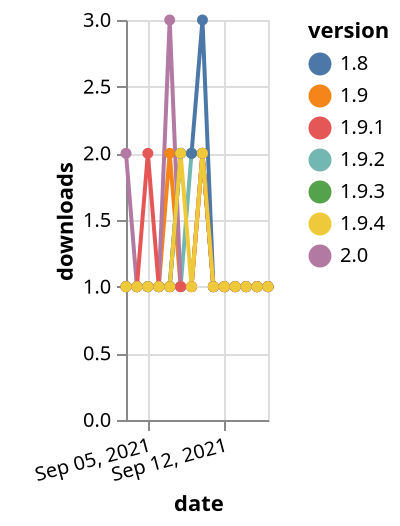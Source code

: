 {"$schema": "https://vega.github.io/schema/vega-lite/v5.json", "description": "A simple bar chart with embedded data.", "data": {"values": [{"date": "2021-09-03", "total": 210, "delta": 1, "version": "1.9.2"}, {"date": "2021-09-04", "total": 211, "delta": 1, "version": "1.9.2"}, {"date": "2021-09-05", "total": 212, "delta": 1, "version": "1.9.2"}, {"date": "2021-09-06", "total": 213, "delta": 1, "version": "1.9.2"}, {"date": "2021-09-07", "total": 214, "delta": 1, "version": "1.9.2"}, {"date": "2021-09-08", "total": 215, "delta": 1, "version": "1.9.2"}, {"date": "2021-09-09", "total": 217, "delta": 2, "version": "1.9.2"}, {"date": "2021-09-10", "total": 219, "delta": 2, "version": "1.9.2"}, {"date": "2021-09-11", "total": 220, "delta": 1, "version": "1.9.2"}, {"date": "2021-09-12", "total": 221, "delta": 1, "version": "1.9.2"}, {"date": "2021-09-13", "total": 222, "delta": 1, "version": "1.9.2"}, {"date": "2021-09-14", "total": 223, "delta": 1, "version": "1.9.2"}, {"date": "2021-09-15", "total": 224, "delta": 1, "version": "1.9.2"}, {"date": "2021-09-16", "total": 225, "delta": 1, "version": "1.9.2"}, {"date": "2021-09-03", "total": 206, "delta": 1, "version": "1.9.3"}, {"date": "2021-09-04", "total": 207, "delta": 1, "version": "1.9.3"}, {"date": "2021-09-05", "total": 208, "delta": 1, "version": "1.9.3"}, {"date": "2021-09-06", "total": 209, "delta": 1, "version": "1.9.3"}, {"date": "2021-09-07", "total": 210, "delta": 1, "version": "1.9.3"}, {"date": "2021-09-08", "total": 212, "delta": 2, "version": "1.9.3"}, {"date": "2021-09-09", "total": 214, "delta": 2, "version": "1.9.3"}, {"date": "2021-09-10", "total": 216, "delta": 2, "version": "1.9.3"}, {"date": "2021-09-11", "total": 217, "delta": 1, "version": "1.9.3"}, {"date": "2021-09-12", "total": 218, "delta": 1, "version": "1.9.3"}, {"date": "2021-09-13", "total": 219, "delta": 1, "version": "1.9.3"}, {"date": "2021-09-14", "total": 220, "delta": 1, "version": "1.9.3"}, {"date": "2021-09-15", "total": 221, "delta": 1, "version": "1.9.3"}, {"date": "2021-09-16", "total": 222, "delta": 1, "version": "1.9.3"}, {"date": "2021-09-03", "total": 217, "delta": 1, "version": "1.9"}, {"date": "2021-09-04", "total": 218, "delta": 1, "version": "1.9"}, {"date": "2021-09-05", "total": 219, "delta": 1, "version": "1.9"}, {"date": "2021-09-06", "total": 220, "delta": 1, "version": "1.9"}, {"date": "2021-09-07", "total": 222, "delta": 2, "version": "1.9"}, {"date": "2021-09-08", "total": 223, "delta": 1, "version": "1.9"}, {"date": "2021-09-09", "total": 224, "delta": 1, "version": "1.9"}, {"date": "2021-09-10", "total": 226, "delta": 2, "version": "1.9"}, {"date": "2021-09-11", "total": 227, "delta": 1, "version": "1.9"}, {"date": "2021-09-12", "total": 228, "delta": 1, "version": "1.9"}, {"date": "2021-09-13", "total": 229, "delta": 1, "version": "1.9"}, {"date": "2021-09-14", "total": 230, "delta": 1, "version": "1.9"}, {"date": "2021-09-15", "total": 231, "delta": 1, "version": "1.9"}, {"date": "2021-09-16", "total": 232, "delta": 1, "version": "1.9"}, {"date": "2021-09-03", "total": 140, "delta": 2, "version": "2.0"}, {"date": "2021-09-04", "total": 141, "delta": 1, "version": "2.0"}, {"date": "2021-09-05", "total": 142, "delta": 1, "version": "2.0"}, {"date": "2021-09-06", "total": 143, "delta": 1, "version": "2.0"}, {"date": "2021-09-07", "total": 146, "delta": 3, "version": "2.0"}, {"date": "2021-09-08", "total": 147, "delta": 1, "version": "2.0"}, {"date": "2021-09-09", "total": 148, "delta": 1, "version": "2.0"}, {"date": "2021-09-10", "total": 150, "delta": 2, "version": "2.0"}, {"date": "2021-09-11", "total": 151, "delta": 1, "version": "2.0"}, {"date": "2021-09-12", "total": 152, "delta": 1, "version": "2.0"}, {"date": "2021-09-13", "total": 153, "delta": 1, "version": "2.0"}, {"date": "2021-09-14", "total": 154, "delta": 1, "version": "2.0"}, {"date": "2021-09-15", "total": 155, "delta": 1, "version": "2.0"}, {"date": "2021-09-16", "total": 156, "delta": 1, "version": "2.0"}, {"date": "2021-09-03", "total": 315, "delta": 1, "version": "1.8"}, {"date": "2021-09-04", "total": 316, "delta": 1, "version": "1.8"}, {"date": "2021-09-05", "total": 317, "delta": 1, "version": "1.8"}, {"date": "2021-09-06", "total": 318, "delta": 1, "version": "1.8"}, {"date": "2021-09-07", "total": 319, "delta": 1, "version": "1.8"}, {"date": "2021-09-08", "total": 321, "delta": 2, "version": "1.8"}, {"date": "2021-09-09", "total": 323, "delta": 2, "version": "1.8"}, {"date": "2021-09-10", "total": 326, "delta": 3, "version": "1.8"}, {"date": "2021-09-11", "total": 327, "delta": 1, "version": "1.8"}, {"date": "2021-09-12", "total": 328, "delta": 1, "version": "1.8"}, {"date": "2021-09-13", "total": 329, "delta": 1, "version": "1.8"}, {"date": "2021-09-14", "total": 330, "delta": 1, "version": "1.8"}, {"date": "2021-09-15", "total": 331, "delta": 1, "version": "1.8"}, {"date": "2021-09-16", "total": 332, "delta": 1, "version": "1.8"}, {"date": "2021-09-03", "total": 210, "delta": 1, "version": "1.9.1"}, {"date": "2021-09-04", "total": 211, "delta": 1, "version": "1.9.1"}, {"date": "2021-09-05", "total": 213, "delta": 2, "version": "1.9.1"}, {"date": "2021-09-06", "total": 214, "delta": 1, "version": "1.9.1"}, {"date": "2021-09-07", "total": 215, "delta": 1, "version": "1.9.1"}, {"date": "2021-09-08", "total": 216, "delta": 1, "version": "1.9.1"}, {"date": "2021-09-09", "total": 217, "delta": 1, "version": "1.9.1"}, {"date": "2021-09-10", "total": 219, "delta": 2, "version": "1.9.1"}, {"date": "2021-09-11", "total": 220, "delta": 1, "version": "1.9.1"}, {"date": "2021-09-12", "total": 221, "delta": 1, "version": "1.9.1"}, {"date": "2021-09-13", "total": 222, "delta": 1, "version": "1.9.1"}, {"date": "2021-09-14", "total": 223, "delta": 1, "version": "1.9.1"}, {"date": "2021-09-15", "total": 224, "delta": 1, "version": "1.9.1"}, {"date": "2021-09-16", "total": 225, "delta": 1, "version": "1.9.1"}, {"date": "2021-09-03", "total": 211, "delta": 1, "version": "1.9.4"}, {"date": "2021-09-04", "total": 212, "delta": 1, "version": "1.9.4"}, {"date": "2021-09-05", "total": 213, "delta": 1, "version": "1.9.4"}, {"date": "2021-09-06", "total": 214, "delta": 1, "version": "1.9.4"}, {"date": "2021-09-07", "total": 215, "delta": 1, "version": "1.9.4"}, {"date": "2021-09-08", "total": 217, "delta": 2, "version": "1.9.4"}, {"date": "2021-09-09", "total": 218, "delta": 1, "version": "1.9.4"}, {"date": "2021-09-10", "total": 220, "delta": 2, "version": "1.9.4"}, {"date": "2021-09-11", "total": 221, "delta": 1, "version": "1.9.4"}, {"date": "2021-09-12", "total": 222, "delta": 1, "version": "1.9.4"}, {"date": "2021-09-13", "total": 223, "delta": 1, "version": "1.9.4"}, {"date": "2021-09-14", "total": 224, "delta": 1, "version": "1.9.4"}, {"date": "2021-09-15", "total": 225, "delta": 1, "version": "1.9.4"}, {"date": "2021-09-16", "total": 226, "delta": 1, "version": "1.9.4"}]}, "width": "container", "mark": {"type": "line", "point": {"filled": true}}, "encoding": {"x": {"field": "date", "type": "temporal", "timeUnit": "yearmonthdate", "title": "date", "axis": {"labelAngle": -15}}, "y": {"field": "delta", "type": "quantitative", "title": "downloads"}, "color": {"field": "version", "type": "nominal"}, "tooltip": {"field": "delta"}}}